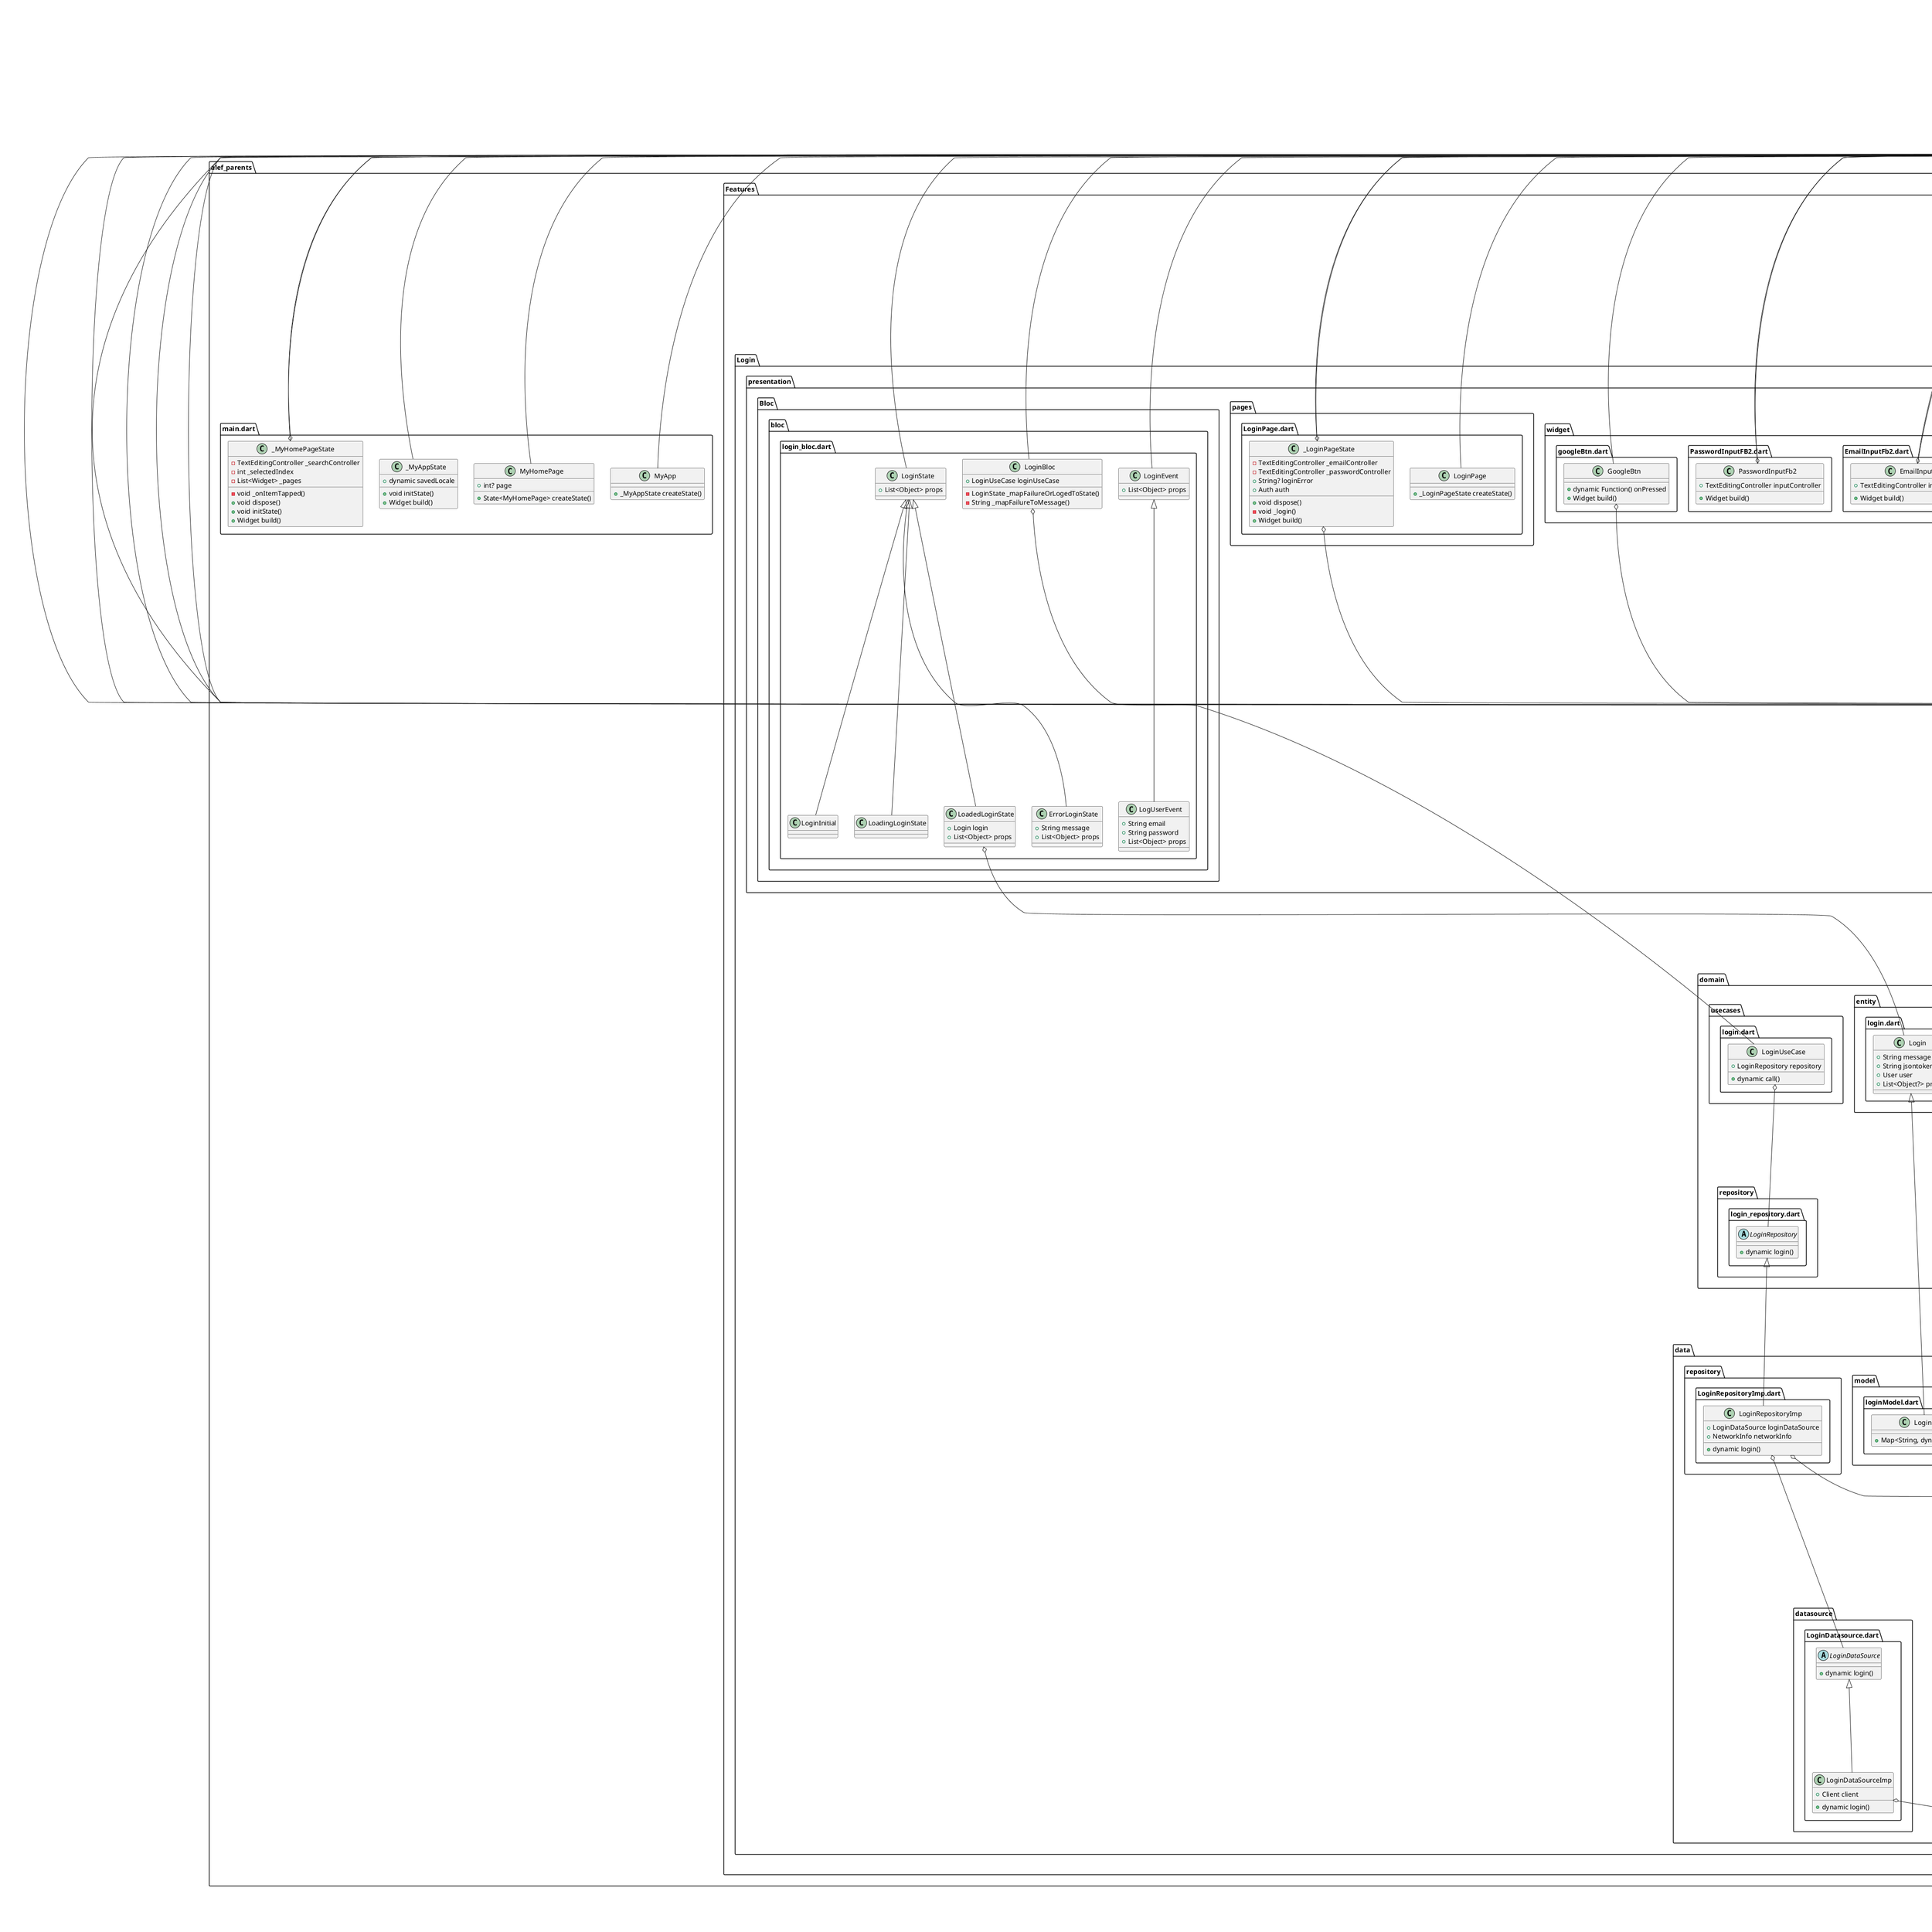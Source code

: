 @startuml
set namespaceSeparator ::

class "alef_parents::generated::intl::messages_ar.dart::MessageLookup" {
  +Map<String, dynamic> messages
  +String localeName
  {static} -Map<String, Function> _notInlinedMessages()
}

"intl::message_lookup_by_library.dart::MessageLookupByLibrary" <|-- "alef_parents::generated::intl::messages_ar.dart::MessageLookup"

class "alef_parents::generated::intl::messages_en.dart::MessageLookup" {
  +Map<String, dynamic> messages
  +String localeName
  {static} -Map<String, Function> _notInlinedMessages()
}

"intl::message_lookup_by_library.dart::MessageLookupByLibrary" <|-- "alef_parents::generated::intl::messages_en.dart::MessageLookup"

class "alef_parents::generated::l10n.dart::S" {
  {static} -S? _current
  {static} +AppLocalizationDelegate delegate
  {static} +S current
  +String search_hint
  +String home_title
  +String home_sub_title
  +String home
  +String search
  +String profile
  +String preschool
  +String register
  +String email
  +String password
  +String confirm_password
  +String no_account
  +String yes_account
  +String login
  +String notification
  +String current_lang
  +String about_us
  +String contact_us
  +String name
  {static} +dynamic load()
  {static} +S of()
  {static} +S? maybeOf()
}

"alef_parents::generated::l10n.dart::S" o-- "alef_parents::generated::l10n.dart::S"
"alef_parents::generated::l10n.dart::S" o-- "alef_parents::generated::l10n.dart::AppLocalizationDelegate"

class "alef_parents::generated::l10n.dart::AppLocalizationDelegate" {
  +List<Locale> supportedLocales
  +bool isSupported()
  +dynamic load()
  +bool shouldReload()
  -bool _isSupported()
}

"flutter::src::widgets::localizations.dart::LocalizationsDelegate" <|-- "alef_parents::generated::l10n.dart::AppLocalizationDelegate"

class "alef_parents::core::widget::reuseable_input.dart::ReusableInputField" {
  +String label
  +TextEditingController inputController
  +TextInputType keyboardType
  +String hintText
  +bool isNumeric
  +bool isMultiline
  +bool isPassword
  {static} +Color primaryColor
  {static} +Color secondaryColor
  {static} +Color accentColor
  {static} +Color errorColor
  +Widget build()
  +Widget buildMultilineTextField()
}

"alef_parents::core::widget::reuseable_input.dart::ReusableInputField" o-- "flutter::src::widgets::editable_text.dart::TextEditingController"
"alef_parents::core::widget::reuseable_input.dart::ReusableInputField" o-- "flutter::src::services::text_input.dart::TextInputType"
"alef_parents::core::widget::reuseable_input.dart::ReusableInputField" o-- "dart::ui::Color"
"flutter::src::widgets::framework.dart::StatelessWidget" <|-- "alef_parents::core::widget::reuseable_input.dart::ReusableInputField"

class "alef_parents::core::widget::reuseable_input.dart::FloatingLabelTextField" {
  +String? hintText
  +TextEditingController inputController
  +_FloatingLabelTextFieldState createState()
}

"alef_parents::core::widget::reuseable_input.dart::FloatingLabelTextField" o-- "flutter::src::widgets::editable_text.dart::TextEditingController"
"flutter::src::widgets::framework.dart::StatefulWidget" <|-- "alef_parents::core::widget::reuseable_input.dart::FloatingLabelTextField"

class "alef_parents::core::widget::reuseable_input.dart::_FloatingLabelTextFieldState" {
  -bool _isFocused
  +Widget build()
}

"flutter::src::widgets::framework.dart::State" <|-- "alef_parents::core::widget::reuseable_input.dart::_FloatingLabelTextFieldState"

class "alef_parents::core::widget::app_bar.dart::AppBarWidget" {
  +Widget build()
}

"flutter::src::widgets::framework.dart::StatelessWidget" <|-- "alef_parents::core::widget::app_bar.dart::AppBarWidget"

class "alef_parents::core::widget::loading_widget.dart::LoadingWidget" {
  +Widget build()
}

"flutter::src::widgets::framework.dart::StatelessWidget" <|-- "alef_parents::core::widget::loading_widget.dart::LoadingWidget"

class "alef_parents::core::widget::profilePic.dart::ProfilePic" {
  +String imageUrl
  +double radius
  +Widget build()
}

"flutter::src::widgets::framework.dart::StatelessWidget" <|-- "alef_parents::core::widget::profilePic.dart::ProfilePic"

abstract class "alef_parents::core::Network::network_info.dart::NetworkInfo" {
  +dynamic isConnected
}

class "alef_parents::core::Network::network_info.dart::NetworkInfoImp" {
  +InternetConnectionChecker connectionChecker
  +dynamic isConnected
}

"alef_parents::core::Network::network_info.dart::NetworkInfoImp" o-- "internet_connection_checker::internet_connection_checker.dart::InternetConnectionChecker"
"alef_parents::core::Network::network_info.dart::NetworkInfo" <|-- "alef_parents::core::Network::network_info.dart::NetworkInfoImp"

class "alef_parents::core::shared::Navigation::presentation::widget::AppNavigationBar.dart::AppNavigationBar" {
  +int selectedIndex
  +dynamic Function(int) onItemTapped
  +_AppNavigationBarState createState()
}

"alef_parents::core::shared::Navigation::presentation::widget::AppNavigationBar.dart::AppNavigationBar" o-- "null::dynamic Function(int)"
"flutter::src::widgets::framework.dart::StatefulWidget" <|-- "alef_parents::core::shared::Navigation::presentation::widget::AppNavigationBar.dart::AppNavigationBar"

class "alef_parents::core::shared::Navigation::presentation::widget::AppNavigationBar.dart::_AppNavigationBarState" {
  +Widget build()
}

"flutter::src::widgets::framework.dart::State" <|-- "alef_parents::core::shared::Navigation::presentation::widget::AppNavigationBar.dart::_AppNavigationBarState"

class "alef_parents::core::shared::Navigation::presentation::widget::AppNavigationBar.dart::IconBottomBar" {
  +String text
  +IconData icon
  +bool selected
  +dynamic Function() onPressed
  +Widget build()
}

"alef_parents::core::shared::Navigation::presentation::widget::AppNavigationBar.dart::IconBottomBar" o-- "flutter::src::widgets::icon_data.dart::IconData"
"alef_parents::core::shared::Navigation::presentation::widget::AppNavigationBar.dart::IconBottomBar" o-- "null::dynamic Function()"
"flutter::src::widgets::framework.dart::StatelessWidget" <|-- "alef_parents::core::shared::Navigation::presentation::widget::AppNavigationBar.dart::IconBottomBar"

class "alef_parents::core::shared::Navigation::presentation::widget::ArchWidget.dart::ArchClipper" {
  +Path getClip()
  +bool shouldReclip()
}

"flutter::src::rendering::proxy_box.dart::CustomClipper" <|-- "alef_parents::core::shared::Navigation::presentation::widget::ArchWidget.dart::ArchClipper"

abstract class "alef_parents::core::error::Failure.dart::Failure" {
}

"equatable::src::equatable.dart::Equatable" <|-- "alef_parents::core::error::Failure.dart::Failure"

class "alef_parents::core::error::Failure.dart::OfflineFailure" {
  +List<Object?> props
}

"alef_parents::core::error::Failure.dart::Failure" <|-- "alef_parents::core::error::Failure.dart::OfflineFailure"

class "alef_parents::core::error::Failure.dart::ServerFailure" {
  +List<Object?> props
}

"alef_parents::core::error::Failure.dart::Failure" <|-- "alef_parents::core::error::Failure.dart::ServerFailure"

class "alef_parents::core::error::Failure.dart::EmptyCacheFailure" {
  +List<Object?> props
}

"alef_parents::core::error::Failure.dart::Failure" <|-- "alef_parents::core::error::Failure.dart::EmptyCacheFailure"

class "alef_parents::core::error::Exception.dart::ServerException" {
}

"dart::core::Exception" <|-- "alef_parents::core::error::Exception.dart::ServerException"

class "alef_parents::core::error::Exception.dart::OfflineException" {
}

"dart::core::Exception" <|-- "alef_parents::core::error::Exception.dart::OfflineException"

class "alef_parents::core::error::Exception.dart::EmptyCacheException" {
}

"dart::core::Exception" <|-- "alef_parents::core::error::Exception.dart::EmptyCacheException"

class "alef_parents::framework::shared_prefrences::UserPreferences.dart::UserPreferences" {
  {static} +dynamic getUserId()
  {static} +dynamic saveUserId()
  {static} +dynamic saveUsername()
  {static} +dynamic getUsername()
}

class "alef_parents::framework::Permissions::permission_manager.dart::PermissionManager" {
  {static} -PermissionManager _instance
  +dynamic requestCameraPermission()
  +dynamic hasCameraPermission()
  +dynamic requestPhotoPermission()
  +dynamic hasPhotoPermission()
  +dynamic requestLocationPermission()
  +dynamic hasLocationPermission()
  +dynamic openPhotoApp()
  +dynamic openCameraApp()
}

"alef_parents::framework::Permissions::permission_manager.dart::PermissionManager" o-- "alef_parents::framework::Permissions::permission_manager.dart::PermissionManager"

class "alef_parents::framework::services::auth::auth.dart::Auth" {
  +FlutterSecureStorage secureStorage
  +dynamic createUserWithEmailAndPassword()
  +dynamic signInWithEmailAndPassword()
  +dynamic signOut()
  +dynamic signInWithGoogle()
}

"alef_parents::framework::services::auth::auth.dart::Auth" o-- "flutter_secure_storage::flutter_secure_storage.dart::FlutterSecureStorage"

class "alef_parents::framework::services::Debouncer.dart::Debouncer" {
  +int milliseconds
  +void Function() action
  -Timer? _timer
  +dynamic run()
}

"alef_parents::framework::services::Debouncer.dart::Debouncer" o-- "dart::ui::void Function()"
"alef_parents::framework::services::Debouncer.dart::Debouncer" o-- "dart::async::Timer"

class "alef_parents::framework::services::notifications::notifications.dart::Notifications" {
  -FirebaseMessaging _firebaseMessaging
  +dynamic initiNorification()
  +void handleMessage()
  +dynamic initPushNotification()
}

"alef_parents::framework::services::notifications::notifications.dart::Notifications" o-- "firebase_messaging::firebase_messaging.dart::FirebaseMessaging"

abstract class "alef_parents::Features::enroll_student::data::datasource::ApplicationRemoteData.dart::ApplicationRemoteData" {
  +dynamic getAllApplication()
  +dynamic enrollStudent()
}

class "alef_parents::Features::enroll_student::data::datasource::ApplicationRemoteData.dart::ApplicationDioDataImp" {
  -Dio _dio
  +dynamic enrollStudent()
  +dynamic getAllApplication()
}

"alef_parents::Features::enroll_student::data::datasource::ApplicationRemoteData.dart::ApplicationDioDataImp" o-- "dio::src::dio.dart::Dio"
"alef_parents::Features::enroll_student::data::datasource::ApplicationRemoteData.dart::ApplicationRemoteData" <|-- "alef_parents::Features::enroll_student::data::datasource::ApplicationRemoteData.dart::ApplicationDioDataImp"

abstract class "alef_parents::Features::enroll_student::data::datasource::GuardianTypeRemoteData.dart::GuardianDataSource" {
  +dynamic guardianType()
}

class "alef_parents::Features::enroll_student::data::datasource::GuardianTypeRemoteData.dart::GuardianDataSourceImp" {
  +Client client
  +dynamic guardianType()
}

"alef_parents::Features::enroll_student::data::datasource::GuardianTypeRemoteData.dart::GuardianDataSourceImp" o-- "http::src::client.dart::Client"
"alef_parents::Features::enroll_student::data::datasource::GuardianTypeRemoteData.dart::GuardianDataSource" <|-- "alef_parents::Features::enroll_student::data::datasource::GuardianTypeRemoteData.dart::GuardianDataSourceImp"

class "alef_parents::Features::enroll_student::data::repository::ApplicationRepositortImp.dart::ApplicationRepositoryImp" {
  +ApplicationRemoteData applicationRemoteData
  +NetworkInfo networkInfo
  +dynamic applyToPreschool()
  +dynamic getApplications()
}

"alef_parents::Features::enroll_student::data::repository::ApplicationRepositortImp.dart::ApplicationRepositoryImp" o-- "alef_parents::Features::enroll_student::data::datasource::ApplicationRemoteData.dart::ApplicationRemoteData"
"alef_parents::Features::enroll_student::data::repository::ApplicationRepositortImp.dart::ApplicationRepositoryImp" o-- "alef_parents::core::Network::network_info.dart::NetworkInfo"
"alef_parents::Features::enroll_student::domain::repository::Application_repository.dart::ApplicationRepository" <|-- "alef_parents::Features::enroll_student::data::repository::ApplicationRepositortImp.dart::ApplicationRepositoryImp"

class "alef_parents::Features::enroll_student::data::repository::GuardianRepositoryImp.dart::GuardianTypeRepositoryImp" {
  +GuardianDataSource guardianDataSource
  +NetworkInfo networkInfo
  +dynamic Guardain()
}

"alef_parents::Features::enroll_student::data::repository::GuardianRepositoryImp.dart::GuardianTypeRepositoryImp" o-- "alef_parents::Features::enroll_student::data::datasource::GuardianTypeRemoteData.dart::GuardianDataSource"
"alef_parents::Features::enroll_student::data::repository::GuardianRepositoryImp.dart::GuardianTypeRepositoryImp" o-- "alef_parents::core::Network::network_info.dart::NetworkInfo"
"alef_parents::Features::enroll_student::domain::repository::guardianType_repository.dart::GuardianTypeRepository" <|-- "alef_parents::Features::enroll_student::data::repository::GuardianRepositoryImp.dart::GuardianTypeRepositoryImp"

class "alef_parents::Features::enroll_student::data::model::preschooNameModel.dart::PreschoolNameModel" {
  +Map<String, dynamic> toJson()
}

"alef_parents::Features::enroll_student::domain::entity::PreschoolName.dart::PreschoolName" <|-- "alef_parents::Features::enroll_student::data::model::preschooNameModel.dart::PreschoolNameModel"

class "alef_parents::Features::enroll_student::data::model::EnrollmentStatusModel.dart::EnrollmentStatusModel" {
  +Map<String, dynamic> toJson()
}

"alef_parents::Features::enroll_student::domain::entity::EnrollmentStatus.dart::EnrollmentStatus" <|-- "alef_parents::Features::enroll_student::data::model::EnrollmentStatusModel.dart::EnrollmentStatusModel"

class "alef_parents::Features::enroll_student::data::model::Enrollment.dart::EnrollmentModel" {
  +Map<String, dynamic> toJson()
}

"alef_parents::Features::enroll_student::domain::entity::Enrollment.dart::Enrollment" <|-- "alef_parents::Features::enroll_student::data::model::Enrollment.dart::EnrollmentModel"

class "alef_parents::Features::enroll_student::data::model::ApplicationModel.dart::ApplicationModel" {
  +Map<String, dynamic> toJson()
}

"alef_parents::Features::enroll_student::domain::entity::Application.dart::Application" <|-- "alef_parents::Features::enroll_student::data::model::ApplicationModel.dart::ApplicationModel"

class "alef_parents::Features::enroll_student::data::model::GuardianTypeModel.dart::GuardianTypeModel" {
  +Map<String, dynamic> toJson()
}

"alef_parents::Features::enroll_student::domain::entity::guardianType.dart::GuardianType" <|-- "alef_parents::Features::enroll_student::data::model::GuardianTypeModel.dart::GuardianTypeModel"

abstract class "alef_parents::Features::enroll_student::domain::repository::guardianType_repository.dart::GuardianTypeRepository" {
  +dynamic Guardain()
}

abstract class "alef_parents::Features::enroll_student::domain::repository::Application_repository.dart::ApplicationRepository" {
  +dynamic applyToPreschool()
  +dynamic getApplications()
}

class "alef_parents::Features::enroll_student::domain::entity::Application.dart::Application" {
  +int id
  +String studentName
  +String status
  +List<Object?> props
}

"equatable::src::equatable.dart::Equatable" <|-- "alef_parents::Features::enroll_student::domain::entity::Application.dart::Application"

class "alef_parents::Features::enroll_student::domain::entity::EnrollmentStatus.dart::EnrollmentStatus" {
  +String studentName
  +String enrollmentStatus
  +PreschoolNameModel? preschool
  +List<Object?> props
}

"alef_parents::Features::enroll_student::domain::entity::EnrollmentStatus.dart::EnrollmentStatus" o-- "alef_parents::Features::enroll_student::data::model::preschooNameModel.dart::PreschoolNameModel"
"equatable::src::equatable.dart::Equatable" <|-- "alef_parents::Features::enroll_student::domain::entity::EnrollmentStatus.dart::EnrollmentStatus"

class "alef_parents::Features::enroll_student::domain::entity::PreschoolName.dart::PreschoolName" {
  +String preschoolName
  +List<Object?> props
}

"equatable::src::equatable.dart::Equatable" <|-- "alef_parents::Features::enroll_student::domain::entity::PreschoolName.dart::PreschoolName"

class "alef_parents::Features::enroll_student::domain::entity::Enrollment.dart::Enrollment" {
  +String message
  +ApplicationModel application
  +List<Object?> props
}

"alef_parents::Features::enroll_student::domain::entity::Enrollment.dart::Enrollment" o-- "alef_parents::Features::enroll_student::data::model::ApplicationModel.dart::ApplicationModel"
"equatable::src::equatable.dart::Equatable" <|-- "alef_parents::Features::enroll_student::domain::entity::Enrollment.dart::Enrollment"

class "alef_parents::Features::enroll_student::domain::entity::guardianType.dart::GuardianType" {
  +int id
  +String categoryName
  +String valueName
  +List<Object?> props
}

"equatable::src::equatable.dart::Equatable" <|-- "alef_parents::Features::enroll_student::domain::entity::guardianType.dart::GuardianType"

class "alef_parents::Features::enroll_student::domain::entity::ApplicationRequest.dart::ApplicationRequest" {
  +String email
  +int preschoolId
  +String guardianType
  +String studentName
  +String guardianName
  +int studentCPR
  +String gender
  +String grade
  +String phone
  +DateTime studentDOB
  +String medicalHistory
  +int createdBy
  +File personalPicturePath
  +File certificateOfBirthPath
  +File passportPath
  +Map<String, dynamic> toJson()
}

"alef_parents::Features::enroll_student::domain::entity::ApplicationRequest.dart::ApplicationRequest" o-- "dart::io::File"

class "alef_parents::Features::enroll_student::domain::usecase::ApplyToPreschool.dart::ApplyToPreschoolUseCase" {
  +ApplicationRepository repository
  +dynamic call()
}

"alef_parents::Features::enroll_student::domain::usecase::ApplyToPreschool.dart::ApplyToPreschoolUseCase" o-- "alef_parents::Features::enroll_student::domain::repository::Application_repository.dart::ApplicationRepository"

class "alef_parents::Features::enroll_student::domain::usecase::GuardianType.dart::GuardianTypeUseCase" {
  +GuardianTypeRepository repository
  +dynamic call()
}

"alef_parents::Features::enroll_student::domain::usecase::GuardianType.dart::GuardianTypeUseCase" o-- "alef_parents::Features::enroll_student::domain::repository::guardianType_repository.dart::GuardianTypeRepository"

class "alef_parents::Features::enroll_student::domain::usecase::GetMyApplication.dart::GetApplicationUseCase" {
  +ApplicationRepository repository
  +dynamic call()
}

"alef_parents::Features::enroll_student::domain::usecase::GetMyApplication.dart::GetApplicationUseCase" o-- "alef_parents::Features::enroll_student::domain::repository::Application_repository.dart::ApplicationRepository"

class "alef_parents::Features::enroll_student::presentation::pages::EnrollStudent.dart::EnrollStudent" {
  +int preschool_id
  +_EnrollStudentState createState()
}

"flutter::src::widgets::framework.dart::StatefulWidget" <|-- "alef_parents::Features::enroll_student::presentation::pages::EnrollStudent.dart::EnrollStudent"

class "alef_parents::Features::enroll_student::presentation::pages::EnrollStudent.dart::_EnrollStudentState" {
  -GlobalKey<FormState> _formKey
  -TextEditingController _nameController
  -TextEditingController _guardianNameController
  -TextEditingController _emailController
  -TextEditingController _cprController
  -TextEditingController _gradeController
  -TextEditingController _contactNumberController
  -TextEditingController _dobController
  -TextEditingController _medicalHistoryController
  -Gender? _selectedGender
  -GuardianType? _selectedGuardianType
  -File _personalPicturePath
  -File _certificateOfBirthPath
  -File _passportPath
  -bool _isPersonalPictureSelected
  -bool _isCertificateOfBirthSelected
  -bool _isPassportSelected
  -bool _hideError
  -int _currentFormCategory
  -List<Widget Function()> _formCategories
  +PermissionManager permissionManager
  -Debouncer _debouncer
  +void initState()
  +Widget build()
  -void _submitForm()
  -void _moveToNextFormCategory()
  -void _moveToPreviousFormCategory()
  +bool areFieldsNotEmpty()
  -void _enrollStudent()
  -Widget _buildFormContainer()
  -Widget _formContainer()
  -Widget _formGuardianContainer()
  -Widget _formPreschoolContainer()
  -Widget _buildFilePickerButton()
  -String _getSelectedFilePath()
  -Widget _buildEnrollmentButton()
  -Widget _datePickerInput()
  -dynamic _selectDate()
  +Widget genderDropdown()
  -Widget _guardianTypeDropdown()
  +void showUploadSelectionBottomSheet()
}

"alef_parents::Features::enroll_student::presentation::pages::EnrollStudent.dart::_EnrollStudentState" o-- "flutter::src::widgets::framework.dart::GlobalKey<FormState>"
"alef_parents::Features::enroll_student::presentation::pages::EnrollStudent.dart::_EnrollStudentState" o-- "flutter::src::widgets::editable_text.dart::TextEditingController"
"alef_parents::Features::enroll_student::presentation::pages::EnrollStudent.dart::_EnrollStudentState" o-- "alef_parents::Features::enroll_student::presentation::widgets::DropdownWidget.dart::Gender"
"alef_parents::Features::enroll_student::presentation::pages::EnrollStudent.dart::_EnrollStudentState" o-- "alef_parents::Features::enroll_student::domain::entity::guardianType.dart::GuardianType"
"alef_parents::Features::enroll_student::presentation::pages::EnrollStudent.dart::_EnrollStudentState" o-- "dart::io::File"
"alef_parents::Features::enroll_student::presentation::pages::EnrollStudent.dart::_EnrollStudentState" o-- "alef_parents::framework::Permissions::permission_manager.dart::PermissionManager"
"alef_parents::Features::enroll_student::presentation::pages::EnrollStudent.dart::_EnrollStudentState" o-- "alef_parents::framework::services::Debouncer.dart::Debouncer"
"flutter::src::widgets::framework.dart::State" <|-- "alef_parents::Features::enroll_student::presentation::pages::EnrollStudent.dart::_EnrollStudentState"

class "alef_parents::Features::enroll_student::presentation::widgets::uploadFileInput.dart::DashedBorderPainter" {
  +void paint()
  +bool shouldRepaint()
}

"flutter::src::rendering::custom_paint.dart::CustomPainter" <|-- "alef_parents::Features::enroll_student::presentation::widgets::uploadFileInput.dart::DashedBorderPainter"

class "alef_parents::Features::enroll_student::presentation::widgets::uploadFileInput.dart::DashedBorder" {
  +Widget child
  +Widget build()
}

"alef_parents::Features::enroll_student::presentation::widgets::uploadFileInput.dart::DashedBorder" o-- "flutter::src::widgets::framework.dart::Widget"
"flutter::src::widgets::framework.dart::StatelessWidget" <|-- "alef_parents::Features::enroll_student::presentation::widgets::uploadFileInput.dart::DashedBorder"

class "alef_parents::Features::enroll_student::presentation::widgets::DropdownWidget.dart::ReusableDropdown" {
  +List<T> items
  +T? selectedValue
  +String Function(T) displayFunction
  +void Function(T?) onChanged
  +String hintText
  +_ReusableDropdownState<T> createState()
}

"alef_parents::Features::enroll_student::presentation::widgets::DropdownWidget.dart::ReusableDropdown" o-- "null::String Function(T)"
"alef_parents::Features::enroll_student::presentation::widgets::DropdownWidget.dart::ReusableDropdown" o-- "null::void Function(T)"
"flutter::src::widgets::framework.dart::StatefulWidget" <|-- "alef_parents::Features::enroll_student::presentation::widgets::DropdownWidget.dart::ReusableDropdown"

class "alef_parents::Features::enroll_student::presentation::widgets::DropdownWidget.dart::_ReusableDropdownState" {
  -bool _isDropdownOpen
  +Widget build()
}

"flutter::src::widgets::framework.dart::State" <|-- "alef_parents::Features::enroll_student::presentation::widgets::DropdownWidget.dart::_ReusableDropdownState"

class "alef_parents::Features::enroll_student::presentation::widgets::DropdownWidget.dart::Gender" {
  +int index
  {static} +List<Gender> values
  {static} +Gender male
  {static} +Gender female
}

"alef_parents::Features::enroll_student::presentation::widgets::DropdownWidget.dart::Gender" o-- "alef_parents::Features::enroll_student::presentation::widgets::DropdownWidget.dart::Gender"
"dart::core::Enum" <|-- "alef_parents::Features::enroll_student::presentation::widgets::DropdownWidget.dart::Gender"

class "alef_parents::Features::enroll_student::presentation::bloc::GuardianType::bloc::guardian_type_bloc.dart::GuardianTypeBloc" {
  +GuardianTypeUseCase guardianTypeUseCase
}

"alef_parents::Features::enroll_student::presentation::bloc::GuardianType::bloc::guardian_type_bloc.dart::GuardianTypeBloc" o-- "alef_parents::Features::enroll_student::domain::usecase::GuardianType.dart::GuardianTypeUseCase"
"bloc::src::bloc.dart::Bloc" <|-- "alef_parents::Features::enroll_student::presentation::bloc::GuardianType::bloc::guardian_type_bloc.dart::GuardianTypeBloc"

class "alef_parents::Features::enroll_student::presentation::bloc::GuardianType::bloc::guardian_type_bloc.dart::GuardianTypeEvent" {
  +List<Object> props
}

"equatable::src::equatable.dart::Equatable" <|-- "alef_parents::Features::enroll_student::presentation::bloc::GuardianType::bloc::guardian_type_bloc.dart::GuardianTypeEvent"

class "alef_parents::Features::enroll_student::presentation::bloc::GuardianType::bloc::guardian_type_bloc.dart::GetGuardianTypeEvent" {
  +List<Object> props
}

"alef_parents::Features::enroll_student::presentation::bloc::GuardianType::bloc::guardian_type_bloc.dart::GuardianTypeEvent" <|-- "alef_parents::Features::enroll_student::presentation::bloc::GuardianType::bloc::guardian_type_bloc.dart::GetGuardianTypeEvent"

class "alef_parents::Features::enroll_student::presentation::bloc::GuardianType::bloc::guardian_type_bloc.dart::GuardianTypeState" {
  +List<Object> props
}

"equatable::src::equatable.dart::Equatable" <|-- "alef_parents::Features::enroll_student::presentation::bloc::GuardianType::bloc::guardian_type_bloc.dart::GuardianTypeState"

class "alef_parents::Features::enroll_student::presentation::bloc::GuardianType::bloc::guardian_type_bloc.dart::GuardianTypeInitial" {
}

"alef_parents::Features::enroll_student::presentation::bloc::GuardianType::bloc::guardian_type_bloc.dart::GuardianTypeState" <|-- "alef_parents::Features::enroll_student::presentation::bloc::GuardianType::bloc::guardian_type_bloc.dart::GuardianTypeInitial"

class "alef_parents::Features::enroll_student::presentation::bloc::GuardianType::bloc::guardian_type_bloc.dart::LoadingGuadianType" {
}

"alef_parents::Features::enroll_student::presentation::bloc::GuardianType::bloc::guardian_type_bloc.dart::GuardianTypeState" <|-- "alef_parents::Features::enroll_student::presentation::bloc::GuardianType::bloc::guardian_type_bloc.dart::LoadingGuadianType"

class "alef_parents::Features::enroll_student::presentation::bloc::GuardianType::bloc::guardian_type_bloc.dart::LoadedGuadianType" {
  +List<GuardianType> guardianType
  +List<Object> props
}

"alef_parents::Features::enroll_student::presentation::bloc::GuardianType::bloc::guardian_type_bloc.dart::GuardianTypeState" <|-- "alef_parents::Features::enroll_student::presentation::bloc::GuardianType::bloc::guardian_type_bloc.dart::LoadedGuadianType"

class "alef_parents::Features::enroll_student::presentation::bloc::GuardianType::bloc::guardian_type_bloc.dart::ErrorGuadianType" {
  +String message
  +List<Object> props
}

"alef_parents::Features::enroll_student::presentation::bloc::GuardianType::bloc::guardian_type_bloc.dart::GuardianTypeState" <|-- "alef_parents::Features::enroll_student::presentation::bloc::GuardianType::bloc::guardian_type_bloc.dart::ErrorGuadianType"

class "alef_parents::Features::enroll_student::presentation::bloc::Application::application_bloc.dart::ApplicationBloc" {
  +GetApplicationUseCase getApplicationUseCase
  +ApplyToPreschoolUseCase applyToPreschoolUseCase
  -ApplicationState _mapFailureOrApplicationToState()
  -ApplicationState _mapFailureOrEnrollmentToState()
  -String _mapFailureToMessage()
}

"alef_parents::Features::enroll_student::presentation::bloc::Application::application_bloc.dart::ApplicationBloc" o-- "alef_parents::Features::enroll_student::domain::usecase::GetMyApplication.dart::GetApplicationUseCase"
"alef_parents::Features::enroll_student::presentation::bloc::Application::application_bloc.dart::ApplicationBloc" o-- "alef_parents::Features::enroll_student::domain::usecase::ApplyToPreschool.dart::ApplyToPreschoolUseCase"
"bloc::src::bloc.dart::Bloc" <|-- "alef_parents::Features::enroll_student::presentation::bloc::Application::application_bloc.dart::ApplicationBloc"

class "alef_parents::Features::enroll_student::presentation::bloc::Application::application_bloc.dart::ApplicationEvent" {
  +List<Object> props
}

"equatable::src::equatable.dart::Equatable" <|-- "alef_parents::Features::enroll_student::presentation::bloc::Application::application_bloc.dart::ApplicationEvent"

class "alef_parents::Features::enroll_student::presentation::bloc::Application::application_bloc.dart::GetApplicationEvent" {
  +int id
}

"alef_parents::Features::enroll_student::presentation::bloc::Application::application_bloc.dart::ApplicationEvent" <|-- "alef_parents::Features::enroll_student::presentation::bloc::Application::application_bloc.dart::GetApplicationEvent"

class "alef_parents::Features::enroll_student::presentation::bloc::Application::application_bloc.dart::EnrollmentEvent" {
  +ApplicationRequest request
}

"alef_parents::Features::enroll_student::presentation::bloc::Application::application_bloc.dart::EnrollmentEvent" o-- "alef_parents::Features::enroll_student::domain::entity::ApplicationRequest.dart::ApplicationRequest"
"alef_parents::Features::enroll_student::presentation::bloc::Application::application_bloc.dart::ApplicationEvent" <|-- "alef_parents::Features::enroll_student::presentation::bloc::Application::application_bloc.dart::EnrollmentEvent"

class "alef_parents::Features::enroll_student::presentation::bloc::Application::application_bloc.dart::ApplicationState" {
  +List<Object> props
}

"equatable::src::equatable.dart::Equatable" <|-- "alef_parents::Features::enroll_student::presentation::bloc::Application::application_bloc.dart::ApplicationState"

class "alef_parents::Features::enroll_student::presentation::bloc::Application::application_bloc.dart::ApplicationInitial" {
}

"alef_parents::Features::enroll_student::presentation::bloc::Application::application_bloc.dart::ApplicationState" <|-- "alef_parents::Features::enroll_student::presentation::bloc::Application::application_bloc.dart::ApplicationInitial"

class "alef_parents::Features::enroll_student::presentation::bloc::Application::application_bloc.dart::LoadingApplicationState" {
}

"alef_parents::Features::enroll_student::presentation::bloc::Application::application_bloc.dart::ApplicationState" <|-- "alef_parents::Features::enroll_student::presentation::bloc::Application::application_bloc.dart::LoadingApplicationState"

class "alef_parents::Features::enroll_student::presentation::bloc::Application::application_bloc.dart::LoadedApplicationState" {
  +List<EnrollmentStatus> application
  +List<Object> props
}

"alef_parents::Features::enroll_student::presentation::bloc::Application::application_bloc.dart::ApplicationState" <|-- "alef_parents::Features::enroll_student::presentation::bloc::Application::application_bloc.dart::LoadedApplicationState"

class "alef_parents::Features::enroll_student::presentation::bloc::Application::application_bloc.dart::LoadedEnrollmentState" {
  +Enrollment enrollment
  +List<Object> props
}

"alef_parents::Features::enroll_student::presentation::bloc::Application::application_bloc.dart::LoadedEnrollmentState" o-- "alef_parents::Features::enroll_student::domain::entity::Enrollment.dart::Enrollment"
"alef_parents::Features::enroll_student::presentation::bloc::Application::application_bloc.dart::ApplicationState" <|-- "alef_parents::Features::enroll_student::presentation::bloc::Application::application_bloc.dart::LoadedEnrollmentState"

class "alef_parents::Features::enroll_student::presentation::bloc::Application::application_bloc.dart::ErrorApplicationState" {
  +String message
  +List<Object> props
}

"alef_parents::Features::enroll_student::presentation::bloc::Application::application_bloc.dart::ApplicationState" <|-- "alef_parents::Features::enroll_student::presentation::bloc::Application::application_bloc.dart::ErrorApplicationState"

class "alef_parents::Features::notification::presentation::pages::NotificationPage.dart::NotificationsPage" {
  +_NotificationsPageState createState()
}

"flutter::src::widgets::framework.dart::StatefulWidget" <|-- "alef_parents::Features::notification::presentation::pages::NotificationPage.dart::NotificationsPage"

class "alef_parents::Features::notification::presentation::pages::NotificationPage.dart::_NotificationsPageState" {
  +void initState()
  +Widget build()
}

"flutter::src::widgets::framework.dart::State" <|-- "alef_parents::Features::notification::presentation::pages::NotificationPage.dart::_NotificationsPageState"

class "alef_parents::Features::notification::presentation::widgets::NotificationList.dart::NotificationList" {
  +String title
  +String subtitle
  +Widget build()
}

"flutter::src::widgets::framework.dart::StatelessWidget" <|-- "alef_parents::Features::notification::presentation::widgets::NotificationList.dart::NotificationList"

class "alef_parents::Features::notification::presentation::widgets::NotificationList.dart::Notifications" {
  +Widget build()
}

"flutter::src::widgets::framework.dart::StatelessWidget" <|-- "alef_parents::Features::notification::presentation::widgets::NotificationList.dart::Notifications"

class "alef_parents::Features::Schedule_page::presentation::page::SchedulePage.dart::SchedulePage" {
  +_SchedulePageState createState()
}

"flutter::src::widgets::framework.dart::StatefulWidget" <|-- "alef_parents::Features::Schedule_page::presentation::page::SchedulePage.dart::SchedulePage"

class "alef_parents::Features::Schedule_page::presentation::page::SchedulePage.dart::_SchedulePageState" {
  +void initState()
  -void _handleBookingButtonPressed()
  +Widget build()
  -Widget _buildCalendarContainer()
  -Widget _buildTimeContainer()
  -Widget _buildBookingButton()
}

"flutter::src::widgets::framework.dart::State" <|-- "alef_parents::Features::Schedule_page::presentation::page::SchedulePage.dart::_SchedulePageState"

class "alef_parents::Features::Schedule_page::presentation::widget::TimeWidget.dart::TimeWidget" {
  +List<String> availableTimes
  +_TimeWidgetState createState()
}

"flutter::src::widgets::framework.dart::StatefulWidget" <|-- "alef_parents::Features::Schedule_page::presentation::widget::TimeWidget.dart::TimeWidget"

class "alef_parents::Features::Schedule_page::presentation::widget::TimeWidget.dart::_TimeWidgetState" {
  +String selectedTime
  +void initState()
  +Widget build()
}

"flutter::src::widgets::framework.dart::State" <|-- "alef_parents::Features::Schedule_page::presentation::widget::TimeWidget.dart::_TimeWidgetState"

class "alef_parents::Features::Schedule_page::presentation::widget::CalendarWidget.dart::CalendarWidget" {
  +_CalendarWidgetState createState()
}

"flutter::src::widgets::framework.dart::StatefulWidget" <|-- "alef_parents::Features::Schedule_page::presentation::widget::CalendarWidget.dart::CalendarWidget"

class "alef_parents::Features::Schedule_page::presentation::widget::CalendarWidget.dart::_CalendarWidgetState" {
  -DateTime _selectedDay
  -DateTime _focusedDay
  +void initState()
  +Widget build()
}

"flutter::src::widgets::framework.dart::State" <|-- "alef_parents::Features::Schedule_page::presentation::widget::CalendarWidget.dart::_CalendarWidgetState"

abstract class "alef_parents::Features::find_preschool::data::datasources::preschool_remote_datasource.dart::PreschoolRemoteDataSource" {
  +dynamic getAllPreschool()
  +dynamic getPreschoolById()
  +dynamic getPreschoolByName()
}

class "alef_parents::Features::find_preschool::data::datasources::preschool_remote_datasource.dart::PreschoolRemoteDataSourceImp" {
  +Client client
  +dynamic getAllPreschool()
  +dynamic getPreschoolById()
  +dynamic getPreschoolByName()
}

"alef_parents::Features::find_preschool::data::datasources::preschool_remote_datasource.dart::PreschoolRemoteDataSourceImp" o-- "http::src::client.dart::Client"
"alef_parents::Features::find_preschool::data::datasources::preschool_remote_datasource.dart::PreschoolRemoteDataSource" <|-- "alef_parents::Features::find_preschool::data::datasources::preschool_remote_datasource.dart::PreschoolRemoteDataSourceImp"

abstract class "alef_parents::Features::find_preschool::data::datasources::preschool_local_datasource.dart::PreschoolLocalDataSource" {
  +dynamic getCachedPreschool()
  +dynamic cachedPreschool()
}

class "alef_parents::Features::find_preschool::data::datasources::preschool_local_datasource.dart::PreschoolLocalDataSourceImp" {
  +SharedPreferences sharedPreferences
  +dynamic cachedPreschool()
  +dynamic getCachedPreschool()
}

"alef_parents::Features::find_preschool::data::datasources::preschool_local_datasource.dart::PreschoolLocalDataSourceImp" o-- "shared_preferences::shared_preferences.dart::SharedPreferences"
"alef_parents::Features::find_preschool::data::datasources::preschool_local_datasource.dart::PreschoolLocalDataSource" <|-- "alef_parents::Features::find_preschool::data::datasources::preschool_local_datasource.dart::PreschoolLocalDataSourceImp"

class "alef_parents::Features::find_preschool::data::repository::preschool_repository_imp.dart::PreschoolRepositoryImp" {
  +PreschoolRemoteDataSource preschoolRemoteDataSource
  +PreschoolLocalDataSource preschoolLocalDataSource
  +NetworkInfo networkInfo
  +dynamic getPreschools()
  +dynamic getPreschoolById()
  +dynamic getPreschoolByName()
  -dynamic _getPreschool()
}

"alef_parents::Features::find_preschool::data::repository::preschool_repository_imp.dart::PreschoolRepositoryImp" o-- "alef_parents::Features::find_preschool::data::datasources::preschool_remote_datasource.dart::PreschoolRemoteDataSource"
"alef_parents::Features::find_preschool::data::repository::preschool_repository_imp.dart::PreschoolRepositoryImp" o-- "alef_parents::Features::find_preschool::data::datasources::preschool_local_datasource.dart::PreschoolLocalDataSource"
"alef_parents::Features::find_preschool::data::repository::preschool_repository_imp.dart::PreschoolRepositoryImp" o-- "alef_parents::core::Network::network_info.dart::NetworkInfo"
"alef_parents::Features::find_preschool::domain::repository::preschool_repository.dart::PreschoolRepository" <|-- "alef_parents::Features::find_preschool::data::repository::preschool_repository_imp.dart::PreschoolRepositoryImp"

class "alef_parents::Features::find_preschool::data::model::addressModel.dart::AddressModel" {
  +Map<String, dynamic> toJson()
}

"alef_parents::Features::find_preschool::domain::entity::address.dart::Address" <|-- "alef_parents::Features::find_preschool::data::model::addressModel.dart::AddressModel"

class "alef_parents::Features::find_preschool::data::model::preschool_model.dart::PreschoolModel" {
  +Map<String, dynamic> toJson()
}

"alef_parents::Features::find_preschool::domain::entity::preschool.dart::Preschool" <|-- "alef_parents::Features::find_preschool::data::model::preschool_model.dart::PreschoolModel"

abstract class "alef_parents::Features::find_preschool::domain::repository::preschool_repository.dart::PreschoolRepository" {
  +dynamic getPreschools()
  +dynamic getPreschoolByName()
  +dynamic getPreschoolById()
}

class "alef_parents::Features::find_preschool::domain::entity::address.dart::Address" {
  +double longitude
  +double latitude
  +String area
  +String road
  +String building
  +List<Object?> props
}

"equatable::src::equatable.dart::Equatable" <|-- "alef_parents::Features::find_preschool::domain::entity::address.dart::Address"

class "alef_parents::Features::find_preschool::domain::entity::preschool.dart::Preschool" {
  +int preschool_id
  +String preschool_name
  +int? phone
  +String? description
  +int registration_fees
  +int monthly_fees
  +String? curriculum
  +int minimum_age
  +int maximum_age
  +AddressModel? address
  +List<Object?> props
}

"alef_parents::Features::find_preschool::domain::entity::preschool.dart::Preschool" o-- "alef_parents::Features::find_preschool::data::model::addressModel.dart::AddressModel"
"equatable::src::equatable.dart::Equatable" <|-- "alef_parents::Features::find_preschool::domain::entity::preschool.dart::Preschool"

class "alef_parents::Features::find_preschool::domain::usecases::get_all_preschool.dart::GetAllPreschoolsUseCase" {
  +PreschoolRepository repository
  +dynamic call()
}

"alef_parents::Features::find_preschool::domain::usecases::get_all_preschool.dart::GetAllPreschoolsUseCase" o-- "alef_parents::Features::find_preschool::domain::repository::preschool_repository.dart::PreschoolRepository"

class "alef_parents::Features::find_preschool::domain::usecases::get_preschool_by_id.dart::GetPreschoolByIdUseCase" {
  +PreschoolRepository repository
  +dynamic call()
}

"alef_parents::Features::find_preschool::domain::usecases::get_preschool_by_id.dart::GetPreschoolByIdUseCase" o-- "alef_parents::Features::find_preschool::domain::repository::preschool_repository.dart::PreschoolRepository"

class "alef_parents::Features::find_preschool::domain::usecases::get_preschool_by_name.dart::GetPreschoolByNameUseCase" {
  +PreschoolRepository repository
  +dynamic call()
}

"alef_parents::Features::find_preschool::domain::usecases::get_preschool_by_name.dart::GetPreschoolByNameUseCase" o-- "alef_parents::Features::find_preschool::domain::repository::preschool_repository.dart::PreschoolRepository"

class "alef_parents::Features::find_preschool::presentation::pages::HomePage.dart::HomePage" {
  +_HomePageState createState()
}

"flutter::src::widgets::framework.dart::StatefulWidget" <|-- "alef_parents::Features::find_preschool::presentation::pages::HomePage.dart::HomePage"

class "alef_parents::Features::find_preschool::presentation::pages::HomePage.dart::_HomePageState" {
  -TextEditingController _searchController
  +void dispose()
  -void _navigateToSearchPage()
  +Widget build()
}

"alef_parents::Features::find_preschool::presentation::pages::HomePage.dart::_HomePageState" o-- "flutter::src::widgets::editable_text.dart::TextEditingController"
"flutter::src::widgets::framework.dart::State" <|-- "alef_parents::Features::find_preschool::presentation::pages::HomePage.dart::_HomePageState"

class "alef_parents::Features::find_preschool::presentation::pages::searchPage.dart::SearchPage" {
  +String? searchQuery
  +_SearchPageState createState()
}

"flutter::src::widgets::framework.dart::StatefulWidget" <|-- "alef_parents::Features::find_preschool::presentation::pages::searchPage.dart::SearchPage"

class "alef_parents::Features::find_preschool::presentation::pages::searchPage.dart::_SearchPageState" {
  -TextEditingController _searchController
  +String? searchQuery
  +void initState()
  +void updateSearchQuery()
  -void _submitSearch()
  +Widget build()
  +Widget filterButton()
  +void requestLocationPermission()
  -void _showLocationPermissionDeniedDialog()
}

"alef_parents::Features::find_preschool::presentation::pages::searchPage.dart::_SearchPageState" o-- "flutter::src::widgets::editable_text.dart::TextEditingController"
"flutter::src::widgets::framework.dart::State" <|-- "alef_parents::Features::find_preschool::presentation::pages::searchPage.dart::_SearchPageState"

class "alef_parents::Features::find_preschool::presentation::pages::searchPage.dart::SearchListScreen" {
  +Widget build()
}

"flutter::src::widgets::framework.dart::StatelessWidget" <|-- "alef_parents::Features::find_preschool::presentation::pages::searchPage.dart::SearchListScreen"

class "alef_parents::Features::find_preschool::presentation::pages::PreschoolPage.dart::PreschoolProfile" {
  +int preschoolId
  +_PreschoolProfileState createState()
}

"flutter::src::widgets::framework.dart::StatefulWidget" <|-- "alef_parents::Features::find_preschool::presentation::pages::PreschoolPage.dart::PreschoolProfile"

class "alef_parents::Features::find_preschool::presentation::pages::PreschoolPage.dart::_PreschoolProfileState" {
  -bool _isEnglishEnabled
  -dynamic _searchFuture
  +Widget build()
  -Widget _mainBody()
  +void showLocationSelectionBottomSheet()
  -Widget _preschoolHeader()
  -Widget _locationContainer()
  -Widget _informationContainer()
  -Widget _profileSummary()
  -Widget _registerContactWidget()
  -dynamic _launchWhatsApp()
  +void openInGoogleMaps()
  +void openInAppleMap()
  -void _launchMapUrl()
}

"flutter::src::widgets::framework.dart::State" <|-- "alef_parents::Features::find_preschool::presentation::pages::PreschoolPage.dart::_PreschoolProfileState"

class "alef_parents::Features::find_preschool::presentation::widgets::MySearchBar.dart::MySearchBar" {
  +void Function(String) onSearch
  +_MySearchBarState createState()
}

"alef_parents::Features::find_preschool::presentation::widgets::MySearchBar.dart::MySearchBar" o-- "flutter::src::foundation::basic_types.dart::void Function(String)"
"flutter::src::widgets::framework.dart::StatefulWidget" <|-- "alef_parents::Features::find_preschool::presentation::widgets::MySearchBar.dart::MySearchBar"

class "alef_parents::Features::find_preschool::presentation::widgets::MySearchBar.dart::_MySearchBarState" {
  -TextEditingController _searchController
  -FocusNode _searchFocusNode
  +void dispose()
  -void _handleSearch()
  -void _handleCancel()
  +void initState()
  -void _onFocusChange()
  +Widget build()
}

"alef_parents::Features::find_preschool::presentation::widgets::MySearchBar.dart::_MySearchBarState" o-- "flutter::src::widgets::editable_text.dart::TextEditingController"
"alef_parents::Features::find_preschool::presentation::widgets::MySearchBar.dart::_MySearchBarState" o-- "flutter::src::widgets::focus_manager.dart::FocusNode"
"flutter::src::widgets::framework.dart::State" <|-- "alef_parents::Features::find_preschool::presentation::widgets::MySearchBar.dart::_MySearchBarState"

class "alef_parents::Features::find_preschool::presentation::widgets::message_display.dart::MessageDisplayWidget" {
  +String message
  +Widget build()
}

"flutter::src::widgets::framework.dart::StatelessWidget" <|-- "alef_parents::Features::find_preschool::presentation::widgets::message_display.dart::MessageDisplayWidget"

class "alef_parents::Features::find_preschool::presentation::widgets::PreschoolList.dart::PreschoolList" {
  +String title
  +String subtitle
  +String price
  +String imageUrl
  +Widget build()
}

"flutter::src::widgets::framework.dart::StatelessWidget" <|-- "alef_parents::Features::find_preschool::presentation::widgets::PreschoolList.dart::PreschoolList"

class "alef_parents::Features::find_preschool::presentation::widgets::PreschoolList.dart::PreschoolListing" {
  +List<Preschool> preschools
  +Widget build()
}

"flutter::src::widgets::framework.dart::StatelessWidget" <|-- "alef_parents::Features::find_preschool::presentation::widgets::PreschoolList.dart::PreschoolListing"

class "alef_parents::Features::find_preschool::presentation::widgets::PreschoolList.dart::PreschoolListScreen" {
  +Widget build()
}

"flutter::src::widgets::framework.dart::StatelessWidget" <|-- "alef_parents::Features::find_preschool::presentation::widgets::PreschoolList.dart::PreschoolListScreen"

class "alef_parents::Features::find_preschool::presentation::widgets::PreschoolCard.dart::PreschoolCard" {
  +Widget build()
}

"flutter::src::widgets::framework.dart::StatelessWidget" <|-- "alef_parents::Features::find_preschool::presentation::widgets::PreschoolCard.dart::PreschoolCard"

class "alef_parents::Features::find_preschool::presentation::widgets::PreschoolCard.dart::CardWidget" {
  +String text
  +String imageUrl
  +String subtitle
  +Widget build()
}

"flutter::src::widgets::framework.dart::StatelessWidget" <|-- "alef_parents::Features::find_preschool::presentation::widgets::PreschoolCard.dart::CardWidget"

class "alef_parents::Features::find_preschool::presentation::widgets::ImageGallery.dart::ImageGallery" {
  +List<String> imageUrls
  +Widget build()
}

"flutter::src::widgets::framework.dart::StatelessWidget" <|-- "alef_parents::Features::find_preschool::presentation::widgets::ImageGallery.dart::ImageGallery"

class "alef_parents::Features::find_preschool::presentation::bloc::prschool::preschool_bloc.dart::PreschoolBloc" {
  +GetAllPreschoolsUseCase getAllPreschool
  -PreschoolState _mapFailureOrPreschoolToState()
  -String _mapFailureToMessage()
}

"alef_parents::Features::find_preschool::presentation::bloc::prschool::preschool_bloc.dart::PreschoolBloc" o-- "alef_parents::Features::find_preschool::domain::usecases::get_all_preschool.dart::GetAllPreschoolsUseCase"
"bloc::src::bloc.dart::Bloc" <|-- "alef_parents::Features::find_preschool::presentation::bloc::prschool::preschool_bloc.dart::PreschoolBloc"

abstract class "alef_parents::Features::find_preschool::presentation::bloc::prschool::preschool_bloc.dart::PreschoolState" {
  +List<Object> props
}

"equatable::src::equatable.dart::Equatable" <|-- "alef_parents::Features::find_preschool::presentation::bloc::prschool::preschool_bloc.dart::PreschoolState"

class "alef_parents::Features::find_preschool::presentation::bloc::prschool::preschool_bloc.dart::PreschoolInitial" {
}

"alef_parents::Features::find_preschool::presentation::bloc::prschool::preschool_bloc.dart::PreschoolState" <|-- "alef_parents::Features::find_preschool::presentation::bloc::prschool::preschool_bloc.dart::PreschoolInitial"

class "alef_parents::Features::find_preschool::presentation::bloc::prschool::preschool_bloc.dart::LoadingPreschoolState" {
}

"alef_parents::Features::find_preschool::presentation::bloc::prschool::preschool_bloc.dart::PreschoolState" <|-- "alef_parents::Features::find_preschool::presentation::bloc::prschool::preschool_bloc.dart::LoadingPreschoolState"

class "alef_parents::Features::find_preschool::presentation::bloc::prschool::preschool_bloc.dart::LoadedPreschoolState" {
  +List<Preschool> preschool
  +List<Object> props
}

"alef_parents::Features::find_preschool::presentation::bloc::prschool::preschool_bloc.dart::PreschoolState" <|-- "alef_parents::Features::find_preschool::presentation::bloc::prschool::preschool_bloc.dart::LoadedPreschoolState"

class "alef_parents::Features::find_preschool::presentation::bloc::prschool::preschool_bloc.dart::ErrorPreschoolState" {
  +String message
  +List<Object> props
}

"alef_parents::Features::find_preschool::presentation::bloc::prschool::preschool_bloc.dart::PreschoolState" <|-- "alef_parents::Features::find_preschool::presentation::bloc::prschool::preschool_bloc.dart::ErrorPreschoolState"

abstract class "alef_parents::Features::find_preschool::presentation::bloc::prschool::preschool_bloc.dart::PreschoolEvent" {
  +List<Object> props
}

"equatable::src::equatable.dart::Equatable" <|-- "alef_parents::Features::find_preschool::presentation::bloc::prschool::preschool_bloc.dart::PreschoolEvent"

class "alef_parents::Features::find_preschool::presentation::bloc::prschool::preschool_bloc.dart::getAllPreschoolEvent" {
}

"alef_parents::Features::find_preschool::presentation::bloc::prschool::preschool_bloc.dart::PreschoolEvent" <|-- "alef_parents::Features::find_preschool::presentation::bloc::prschool::preschool_bloc.dart::getAllPreschoolEvent"

class "alef_parents::Features::find_preschool::presentation::bloc::prschool::preschool_bloc.dart::RefreshPreschoolEvent" {
}

"alef_parents::Features::find_preschool::presentation::bloc::prschool::preschool_bloc.dart::PreschoolEvent" <|-- "alef_parents::Features::find_preschool::presentation::bloc::prschool::preschool_bloc.dart::RefreshPreschoolEvent"

class "alef_parents::Features::find_preschool::presentation::bloc::prschool::search::search_bloc.dart::SearchBloc" {
  +GetPreschoolByIdUseCase getPreschoolById
  +GetPreschoolByNameUseCase getPreschoolByName
  -SearchState _mapFailureOrPreschoolToState()
  -SearchState _mapFailureOrPreschoolIDToState()
  -String _mapFailureToMessage()
}

"alef_parents::Features::find_preschool::presentation::bloc::prschool::search::search_bloc.dart::SearchBloc" o-- "alef_parents::Features::find_preschool::domain::usecases::get_preschool_by_id.dart::GetPreschoolByIdUseCase"
"alef_parents::Features::find_preschool::presentation::bloc::prschool::search::search_bloc.dart::SearchBloc" o-- "alef_parents::Features::find_preschool::domain::usecases::get_preschool_by_name.dart::GetPreschoolByNameUseCase"
"bloc::src::bloc.dart::Bloc" <|-- "alef_parents::Features::find_preschool::presentation::bloc::prschool::search::search_bloc.dart::SearchBloc"

abstract class "alef_parents::Features::find_preschool::presentation::bloc::prschool::search::search_bloc.dart::SearchEvent" {
  +List<Object> props
}

"equatable::src::equatable.dart::Equatable" <|-- "alef_parents::Features::find_preschool::presentation::bloc::prschool::search::search_bloc.dart::SearchEvent"

class "alef_parents::Features::find_preschool::presentation::bloc::prschool::search::search_bloc.dart::GetPreschoolByIdEvent" {
  +int id
  +List<Object> props
}

"alef_parents::Features::find_preschool::presentation::bloc::prschool::search::search_bloc.dart::SearchEvent" <|-- "alef_parents::Features::find_preschool::presentation::bloc::prschool::search::search_bloc.dart::GetPreschoolByIdEvent"

class "alef_parents::Features::find_preschool::presentation::bloc::prschool::search::search_bloc.dart::GetPreschoolByNameEvent" {
  +String name
  +List<Object> props
}

"alef_parents::Features::find_preschool::presentation::bloc::prschool::search::search_bloc.dart::SearchEvent" <|-- "alef_parents::Features::find_preschool::presentation::bloc::prschool::search::search_bloc.dart::GetPreschoolByNameEvent"

abstract class "alef_parents::Features::find_preschool::presentation::bloc::prschool::search::search_bloc.dart::SearchState" {
  +List<Object> props
}

"equatable::src::equatable.dart::Equatable" <|-- "alef_parents::Features::find_preschool::presentation::bloc::prschool::search::search_bloc.dart::SearchState"

class "alef_parents::Features::find_preschool::presentation::bloc::prschool::search::search_bloc.dart::SearchInitial" {
}

"alef_parents::Features::find_preschool::presentation::bloc::prschool::search::search_bloc.dart::SearchState" <|-- "alef_parents::Features::find_preschool::presentation::bloc::prschool::search::search_bloc.dart::SearchInitial"

class "alef_parents::Features::find_preschool::presentation::bloc::prschool::search::search_bloc.dart::LoadingSearchState" {
}

"alef_parents::Features::find_preschool::presentation::bloc::prschool::search::search_bloc.dart::SearchState" <|-- "alef_parents::Features::find_preschool::presentation::bloc::prschool::search::search_bloc.dart::LoadingSearchState"

class "alef_parents::Features::find_preschool::presentation::bloc::prschool::search::search_bloc.dart::LoadedSearchState" {
  +List<Preschool> preschool
}

"alef_parents::Features::find_preschool::presentation::bloc::prschool::search::search_bloc.dart::SearchState" <|-- "alef_parents::Features::find_preschool::presentation::bloc::prschool::search::search_bloc.dart::LoadedSearchState"

class "alef_parents::Features::find_preschool::presentation::bloc::prschool::search::search_bloc.dart::LoadedSearchIdState" {
  +Preschool preschool
}

"alef_parents::Features::find_preschool::presentation::bloc::prschool::search::search_bloc.dart::LoadedSearchIdState" o-- "alef_parents::Features::find_preschool::domain::entity::preschool.dart::Preschool"
"alef_parents::Features::find_preschool::presentation::bloc::prschool::search::search_bloc.dart::SearchState" <|-- "alef_parents::Features::find_preschool::presentation::bloc::prschool::search::search_bloc.dart::LoadedSearchIdState"

class "alef_parents::Features::find_preschool::presentation::bloc::prschool::search::search_bloc.dart::ErrorSearchState" {
  +String message
  +List<Object> props
}

"alef_parents::Features::find_preschool::presentation::bloc::prschool::search::search_bloc.dart::SearchState" <|-- "alef_parents::Features::find_preschool::presentation::bloc::prschool::search::search_bloc.dart::ErrorSearchState"

abstract class "alef_parents::Features::register::data::datasource::RegisterDatasource.dart::RegisterDataSource" {
  +dynamic register()
}

class "alef_parents::Features::register::data::datasource::RegisterDatasource.dart::RegisterDataSourceImp" {
  +Client client
  +dynamic register()
}

"alef_parents::Features::register::data::datasource::RegisterDatasource.dart::RegisterDataSourceImp" o-- "http::src::client.dart::Client"
"alef_parents::Features::register::data::datasource::RegisterDatasource.dart::RegisterDataSource" <|-- "alef_parents::Features::register::data::datasource::RegisterDatasource.dart::RegisterDataSourceImp"

class "alef_parents::Features::register::data::repository::registerRepositoryImp.dart::RegisterRepositoryImp" {
  +RegisterDataSource dataSource
  +NetworkInfo networkInfo
  +dynamic register()
}

"alef_parents::Features::register::data::repository::registerRepositoryImp.dart::RegisterRepositoryImp" o-- "alef_parents::Features::register::data::datasource::RegisterDatasource.dart::RegisterDataSource"
"alef_parents::Features::register::data::repository::registerRepositoryImp.dart::RegisterRepositoryImp" o-- "alef_parents::core::Network::network_info.dart::NetworkInfo"
"alef_parents::Features::register::domain::repository::registration_repository.dart::RegisterRepository" <|-- "alef_parents::Features::register::data::repository::registerRepositoryImp.dart::RegisterRepositoryImp"

class "alef_parents::Features::register::data::model::RegisterModel.dart::RegisterModel" {
  +Map<String, dynamic> toJson()
}

"alef_parents::Features::register::domain::entity::register.dart::Register" <|-- "alef_parents::Features::register::data::model::RegisterModel.dart::RegisterModel"

class "alef_parents::Features::register::data::model::UserModel.dart::UserModel" {
  +Map<String, dynamic> toJson()
}

"alef_parents::Features::register::domain::entity::User.dart::User" <|-- "alef_parents::Features::register::data::model::UserModel.dart::UserModel"

abstract class "alef_parents::Features::register::domain::repository::registration_repository.dart::RegisterRepository" {
  +dynamic register()
}

class "alef_parents::Features::register::domain::entity::register.dart::Register" {
  +String message
  +User user
  +List<Object?> props
}

"alef_parents::Features::register::domain::entity::register.dart::Register" o-- "alef_parents::Features::register::domain::entity::User.dart::User"
"equatable::src::equatable.dart::Equatable" <|-- "alef_parents::Features::register::domain::entity::register.dart::Register"

class "alef_parents::Features::register::domain::entity::User.dart::User" {
  +int id
  +String email
  +String roleName
  +String name
  +DateTime createdAt
  +DateTime updatedAt
  +List<Object?> props
}

"equatable::src::equatable.dart::Equatable" <|-- "alef_parents::Features::register::domain::entity::User.dart::User"

class "alef_parents::Features::register::domain::usecase::register.dart::RegisterUseCase" {
  +RegisterRepository repository
  +dynamic call()
}

"alef_parents::Features::register::domain::usecase::register.dart::RegisterUseCase" o-- "alef_parents::Features::register::domain::repository::registration_repository.dart::RegisterRepository"

class "alef_parents::Features::register::presentation::pages::RegisterPage.dart::RegisterPage" {
  +_RegisterPageState createState()
}

"flutter::src::widgets::framework.dart::StatefulWidget" <|-- "alef_parents::Features::register::presentation::pages::RegisterPage.dart::RegisterPage"

class "alef_parents::Features::register::presentation::pages::RegisterPage.dart::_RegisterPageState" {
  -TextEditingController _emailController
  -TextEditingController _nameController
  -TextEditingController _passwordController
  -TextEditingController _confirmPasswordController
  +String? registerError
  +void dispose()
  -void _register()
  +Widget build()
}

"alef_parents::Features::register::presentation::pages::RegisterPage.dart::_RegisterPageState" o-- "flutter::src::widgets::editable_text.dart::TextEditingController"
"flutter::src::widgets::framework.dart::State" <|-- "alef_parents::Features::register::presentation::pages::RegisterPage.dart::_RegisterPageState"

class "alef_parents::Features::register::presentation::Bloc::register::register_bloc.dart::RegisterBloc" {
  +RegisterUseCase registerUseCase
}

"alef_parents::Features::register::presentation::Bloc::register::register_bloc.dart::RegisterBloc" o-- "alef_parents::Features::register::domain::usecase::register.dart::RegisterUseCase"
"bloc::src::bloc.dart::Bloc" <|-- "alef_parents::Features::register::presentation::Bloc::register::register_bloc.dart::RegisterBloc"

class "alef_parents::Features::register::presentation::Bloc::register::register_bloc.dart::RegisterEvent" {
  +List<Object> props
}

"equatable::src::equatable.dart::Equatable" <|-- "alef_parents::Features::register::presentation::Bloc::register::register_bloc.dart::RegisterEvent"

class "alef_parents::Features::register::presentation::Bloc::register::register_bloc.dart::RegisterUserEvent" {
  +String email
  +String name
  +String password
  +List<Object> props
}

"alef_parents::Features::register::presentation::Bloc::register::register_bloc.dart::RegisterEvent" <|-- "alef_parents::Features::register::presentation::Bloc::register::register_bloc.dart::RegisterUserEvent"

class "alef_parents::Features::register::presentation::Bloc::register::register_bloc.dart::RegisterState" {
  +List<Object> props
}

"equatable::src::equatable.dart::Equatable" <|-- "alef_parents::Features::register::presentation::Bloc::register::register_bloc.dart::RegisterState"

class "alef_parents::Features::register::presentation::Bloc::register::register_bloc.dart::RegisterInitial" {
}

"alef_parents::Features::register::presentation::Bloc::register::register_bloc.dart::RegisterState" <|-- "alef_parents::Features::register::presentation::Bloc::register::register_bloc.dart::RegisterInitial"

class "alef_parents::Features::register::presentation::Bloc::register::register_bloc.dart::LoadingRegisterState" {
}

"alef_parents::Features::register::presentation::Bloc::register::register_bloc.dart::RegisterState" <|-- "alef_parents::Features::register::presentation::Bloc::register::register_bloc.dart::LoadingRegisterState"

class "alef_parents::Features::register::presentation::Bloc::register::register_bloc.dart::LoadedRegisterState" {
  +Register register
  +List<Object> props
}

"alef_parents::Features::register::presentation::Bloc::register::register_bloc.dart::LoadedRegisterState" o-- "alef_parents::Features::register::domain::entity::register.dart::Register"
"alef_parents::Features::register::presentation::Bloc::register::register_bloc.dart::RegisterState" <|-- "alef_parents::Features::register::presentation::Bloc::register::register_bloc.dart::LoadedRegisterState"

class "alef_parents::Features::register::presentation::Bloc::register::register_bloc.dart::ErrorRegisterState" {
  +String message
  +List<Object> props
}

"alef_parents::Features::register::presentation::Bloc::register::register_bloc.dart::RegisterState" <|-- "alef_parents::Features::register::presentation::Bloc::register::register_bloc.dart::ErrorRegisterState"

abstract class "alef_parents::Features::Login::data::datasource::LoginDatasource.dart::LoginDataSource" {
  +dynamic login()
}

class "alef_parents::Features::Login::data::datasource::LoginDatasource.dart::LoginDataSourceImp" {
  +Client client
  +dynamic login()
}

"alef_parents::Features::Login::data::datasource::LoginDatasource.dart::LoginDataSourceImp" o-- "http::src::client.dart::Client"
"alef_parents::Features::Login::data::datasource::LoginDatasource.dart::LoginDataSource" <|-- "alef_parents::Features::Login::data::datasource::LoginDatasource.dart::LoginDataSourceImp"

class "alef_parents::Features::Login::data::repository::LoginRepositoryImp.dart::LoginRepositoryImp" {
  +LoginDataSource loginDataSource
  +NetworkInfo networkInfo
  +dynamic login()
}

"alef_parents::Features::Login::data::repository::LoginRepositoryImp.dart::LoginRepositoryImp" o-- "alef_parents::Features::Login::data::datasource::LoginDatasource.dart::LoginDataSource"
"alef_parents::Features::Login::data::repository::LoginRepositoryImp.dart::LoginRepositoryImp" o-- "alef_parents::core::Network::network_info.dart::NetworkInfo"
"alef_parents::Features::Login::domain::repository::login_repository.dart::LoginRepository" <|-- "alef_parents::Features::Login::data::repository::LoginRepositoryImp.dart::LoginRepositoryImp"

class "alef_parents::Features::Login::data::model::loginModel.dart::LoginModel" {
  +Map<String, dynamic> toJson()
}

"alef_parents::Features::Login::domain::entity::login.dart::Login" <|-- "alef_parents::Features::Login::data::model::loginModel.dart::LoginModel"

abstract class "alef_parents::Features::Login::domain::repository::login_repository.dart::LoginRepository" {
  +dynamic login()
}

class "alef_parents::Features::Login::domain::entity::login.dart::Login" {
  +String message
  +String jsontoken
  +User user
  +List<Object?> props
}

"alef_parents::Features::Login::domain::entity::login.dart::Login" o-- "alef_parents::Features::register::domain::entity::User.dart::User"
"equatable::src::equatable.dart::Equatable" <|-- "alef_parents::Features::Login::domain::entity::login.dart::Login"

class "alef_parents::Features::Login::domain::usecases::login.dart::LoginUseCase" {
  +LoginRepository repository
  +dynamic call()
}

"alef_parents::Features::Login::domain::usecases::login.dart::LoginUseCase" o-- "alef_parents::Features::Login::domain::repository::login_repository.dart::LoginRepository"

class "alef_parents::Features::Login::presentation::widget::EmailInputFb2.dart::EmailInputFb2" {
  +TextEditingController inputController
  +Widget build()
}

"alef_parents::Features::Login::presentation::widget::EmailInputFb2.dart::EmailInputFb2" o-- "flutter::src::widgets::editable_text.dart::TextEditingController"
"flutter::src::widgets::framework.dart::StatelessWidget" <|-- "alef_parents::Features::Login::presentation::widget::EmailInputFb2.dart::EmailInputFb2"

class "alef_parents::Features::Login::presentation::widget::PasswordInputFB2.dart::PasswordInputFb2" {
  +TextEditingController inputController
  +Widget build()
}

"alef_parents::Features::Login::presentation::widget::PasswordInputFB2.dart::PasswordInputFb2" o-- "flutter::src::widgets::editable_text.dart::TextEditingController"
"flutter::src::widgets::framework.dart::StatelessWidget" <|-- "alef_parents::Features::Login::presentation::widget::PasswordInputFB2.dart::PasswordInputFb2"

class "alef_parents::Features::Login::presentation::widget::googleBtn.dart::GoogleBtn" {
  +dynamic Function() onPressed
  +Widget build()
}

"alef_parents::Features::Login::presentation::widget::googleBtn.dart::GoogleBtn" o-- "null::dynamic Function()"
"flutter::src::widgets::framework.dart::StatelessWidget" <|-- "alef_parents::Features::Login::presentation::widget::googleBtn.dart::GoogleBtn"

class "alef_parents::Features::Login::presentation::pages::LoginPage.dart::LoginPage" {
  +_LoginPageState createState()
}

"flutter::src::widgets::framework.dart::StatefulWidget" <|-- "alef_parents::Features::Login::presentation::pages::LoginPage.dart::LoginPage"

class "alef_parents::Features::Login::presentation::pages::LoginPage.dart::_LoginPageState" {
  -TextEditingController _emailController
  -TextEditingController _passwordController
  +String? loginError
  +Auth auth
  +void dispose()
  -void _login()
  +Widget build()
}

"alef_parents::Features::Login::presentation::pages::LoginPage.dart::_LoginPageState" o-- "flutter::src::widgets::editable_text.dart::TextEditingController"
"alef_parents::Features::Login::presentation::pages::LoginPage.dart::_LoginPageState" o-- "alef_parents::framework::services::auth::auth.dart::Auth"
"flutter::src::widgets::framework.dart::State" <|-- "alef_parents::Features::Login::presentation::pages::LoginPage.dart::_LoginPageState"

class "alef_parents::Features::Login::presentation::Bloc::bloc::login_bloc.dart::LoginBloc" {
  +LoginUseCase loginUseCase
  -LoginState _mapFailureOrLogedToState()
  -String _mapFailureToMessage()
}

"alef_parents::Features::Login::presentation::Bloc::bloc::login_bloc.dart::LoginBloc" o-- "alef_parents::Features::Login::domain::usecases::login.dart::LoginUseCase"
"bloc::src::bloc.dart::Bloc" <|-- "alef_parents::Features::Login::presentation::Bloc::bloc::login_bloc.dart::LoginBloc"

class "alef_parents::Features::Login::presentation::Bloc::bloc::login_bloc.dart::LoginEvent" {
  +List<Object> props
}

"equatable::src::equatable.dart::Equatable" <|-- "alef_parents::Features::Login::presentation::Bloc::bloc::login_bloc.dart::LoginEvent"

class "alef_parents::Features::Login::presentation::Bloc::bloc::login_bloc.dart::LogUserEvent" {
  +String email
  +String password
  +List<Object> props
}

"alef_parents::Features::Login::presentation::Bloc::bloc::login_bloc.dart::LoginEvent" <|-- "alef_parents::Features::Login::presentation::Bloc::bloc::login_bloc.dart::LogUserEvent"

class "alef_parents::Features::Login::presentation::Bloc::bloc::login_bloc.dart::LoginState" {
  +List<Object> props
}

"equatable::src::equatable.dart::Equatable" <|-- "alef_parents::Features::Login::presentation::Bloc::bloc::login_bloc.dart::LoginState"

class "alef_parents::Features::Login::presentation::Bloc::bloc::login_bloc.dart::LoginInitial" {
}

"alef_parents::Features::Login::presentation::Bloc::bloc::login_bloc.dart::LoginState" <|-- "alef_parents::Features::Login::presentation::Bloc::bloc::login_bloc.dart::LoginInitial"

class "alef_parents::Features::Login::presentation::Bloc::bloc::login_bloc.dart::LoadingLoginState" {
}

"alef_parents::Features::Login::presentation::Bloc::bloc::login_bloc.dart::LoginState" <|-- "alef_parents::Features::Login::presentation::Bloc::bloc::login_bloc.dart::LoadingLoginState"

class "alef_parents::Features::Login::presentation::Bloc::bloc::login_bloc.dart::LoadedLoginState" {
  +Login login
  +List<Object> props
}

"alef_parents::Features::Login::presentation::Bloc::bloc::login_bloc.dart::LoadedLoginState" o-- "alef_parents::Features::Login::domain::entity::login.dart::Login"
"alef_parents::Features::Login::presentation::Bloc::bloc::login_bloc.dart::LoginState" <|-- "alef_parents::Features::Login::presentation::Bloc::bloc::login_bloc.dart::LoadedLoginState"

class "alef_parents::Features::Login::presentation::Bloc::bloc::login_bloc.dart::ErrorLoginState" {
  +String message
  +List<Object> props
}

"alef_parents::Features::Login::presentation::Bloc::bloc::login_bloc.dart::LoginState" <|-- "alef_parents::Features::Login::presentation::Bloc::bloc::login_bloc.dart::ErrorLoginState"

class "alef_parents::Features::User_Profile::presentation::pages::SettingsPage.dart::SettingsPage" {
  +_SettingsPageState createState()
}

"flutter::src::widgets::framework.dart::StatefulWidget" <|-- "alef_parents::Features::User_Profile::presentation::pages::SettingsPage.dart::SettingsPage"

class "alef_parents::Features::User_Profile::presentation::pages::SettingsPage.dart::_SettingsPageState" {
  +bool notificationsEnabled
  +String currentLanguage
  +Widget build()
  -void _changeLanguage()
}

"flutter::src::widgets::framework.dart::State" <|-- "alef_parents::Features::User_Profile::presentation::pages::SettingsPage.dart::_SettingsPageState"

class "alef_parents::Features::User_Profile::presentation::pages::UserProfile.dart::UserProfile" {
  +_UserProfileState createState()
}

"flutter::src::widgets::framework.dart::StatefulWidget" <|-- "alef_parents::Features::User_Profile::presentation::pages::UserProfile.dart::UserProfile"

class "alef_parents::Features::User_Profile::presentation::pages::UserProfile.dart::_UserProfileState" {
  -bool _isEnglishEnabled
  +FlutterSecureStorage secureStorage
  +int userId
  -dynamic _loadUserId()
  +void initState()
  +Widget build()
}

"alef_parents::Features::User_Profile::presentation::pages::UserProfile.dart::_UserProfileState" o-- "flutter_secure_storage::flutter_secure_storage.dart::FlutterSecureStorage"
"flutter::src::widgets::framework.dart::State" <|-- "alef_parents::Features::User_Profile::presentation::pages::UserProfile.dart::_UserProfileState"

class "alef_parents::Features::User_Profile::presentation::widgets::TapBar.dart::TabPair" {
  +Tab tab
  +Widget view
}

"alef_parents::Features::User_Profile::presentation::widgets::TapBar.dart::TabPair" o-- "flutter::src::material::tabs.dart::Tab"
"alef_parents::Features::User_Profile::presentation::widgets::TapBar.dart::TabPair" o-- "flutter::src::widgets::framework.dart::Widget"

class "alef_parents::Features::User_Profile::presentation::widgets::TapBar.dart::TabBarAndTabViews" {
  +_TabBarAndTabViewsState createState()
}

"flutter::src::widgets::framework.dart::StatefulWidget" <|-- "alef_parents::Features::User_Profile::presentation::widgets::TapBar.dart::TabBarAndTabViews"

class "alef_parents::Features::User_Profile::presentation::widgets::TapBar.dart::_TabBarAndTabViewsState" {
  -TabController _tabController
  +void initState()
  +void dispose()
  +Widget build()
}

"alef_parents::Features::User_Profile::presentation::widgets::TapBar.dart::_TabBarAndTabViewsState" o-- "flutter::src::material::tab_controller.dart::TabController"
"flutter::src::widgets::framework.dart::State" <|-- "alef_parents::Features::User_Profile::presentation::widgets::TapBar.dart::_TabBarAndTabViewsState"
"flutter::src::widgets::ticker_provider.dart::SingleTickerProviderStateMixin" <|-- "alef_parents::Features::User_Profile::presentation::widgets::TapBar.dart::_TabBarAndTabViewsState"

class "alef_parents::Features::User_Profile::presentation::widgets::EnrollmentStatus.dart::EnrollmentStatusList" {
  +String kidName
  +String preschoolName
  +String status
  +Widget build()
}

"flutter::src::widgets::framework.dart::StatelessWidget" <|-- "alef_parents::Features::User_Profile::presentation::widgets::EnrollmentStatus.dart::EnrollmentStatusList"

class "alef_parents::Features::User_Profile::presentation::widgets::EnrollmentStatus.dart::EnrollmentStatusListing" {
  +List<EnrollmentStatus> enrollmentSatus
  +Widget build()
}

"flutter::src::widgets::framework.dart::StatelessWidget" <|-- "alef_parents::Features::User_Profile::presentation::widgets::EnrollmentStatus.dart::EnrollmentStatusListing"

class "alef_parents::Features::User_Profile::presentation::widgets::StudentDropDown.dart::StudentDropDown" {
  +List<String> options
  +String? studentName
  +String? studentSchool
  +void Function(String)? onChanged
  +_StudentDropDownState createState()
}

"alef_parents::Features::User_Profile::presentation::widgets::StudentDropDown.dart::StudentDropDown" o-- "flutter::src::foundation::basic_types.dart::void Function(String)"
"flutter::src::widgets::framework.dart::StatefulWidget" <|-- "alef_parents::Features::User_Profile::presentation::widgets::StudentDropDown.dart::StudentDropDown"

class "alef_parents::Features::User_Profile::presentation::widgets::StudentDropDown.dart::_StudentDropDownState" {
  -bool _isDropdownOpen
  +Widget build()
}

"flutter::src::widgets::framework.dart::State" <|-- "alef_parents::Features::User_Profile::presentation::widgets::StudentDropDown.dart::_StudentDropDownState"

class "alef_parents::firebase_options.dart::DefaultFirebaseOptions" {
  {static} +FirebaseOptions android
  {static} +FirebaseOptions ios
  {static} +FirebaseOptions macos
  {static} +FirebaseOptions currentPlatform
}

"alef_parents::firebase_options.dart::DefaultFirebaseOptions" o-- "firebase_core_platform_interface::firebase_core_platform_interface.dart::FirebaseOptions"

class "alef_parents::main.dart::MyApp" {
  +_MyAppState createState()
}

"flutter::src::widgets::framework.dart::StatefulWidget" <|-- "alef_parents::main.dart::MyApp"

class "alef_parents::main.dart::_MyAppState" {
  +dynamic savedLocale
  +void initState()
  +Widget build()
}

"flutter::src::widgets::framework.dart::State" <|-- "alef_parents::main.dart::_MyAppState"

class "alef_parents::main.dart::MyHomePage" {
  +int? page
  +State<MyHomePage> createState()
}

"flutter::src::widgets::framework.dart::StatefulWidget" <|-- "alef_parents::main.dart::MyHomePage"

class "alef_parents::main.dart::_MyHomePageState" {
  -TextEditingController _searchController
  -int _selectedIndex
  -List<Widget> _pages
  -void _onItemTapped()
  +void dispose()
  +void initState()
  +Widget build()
}

"alef_parents::main.dart::_MyHomePageState" o-- "flutter::src::widgets::editable_text.dart::TextEditingController"
"flutter::src::widgets::framework.dart::State" <|-- "alef_parents::main.dart::_MyHomePageState"


@enduml

